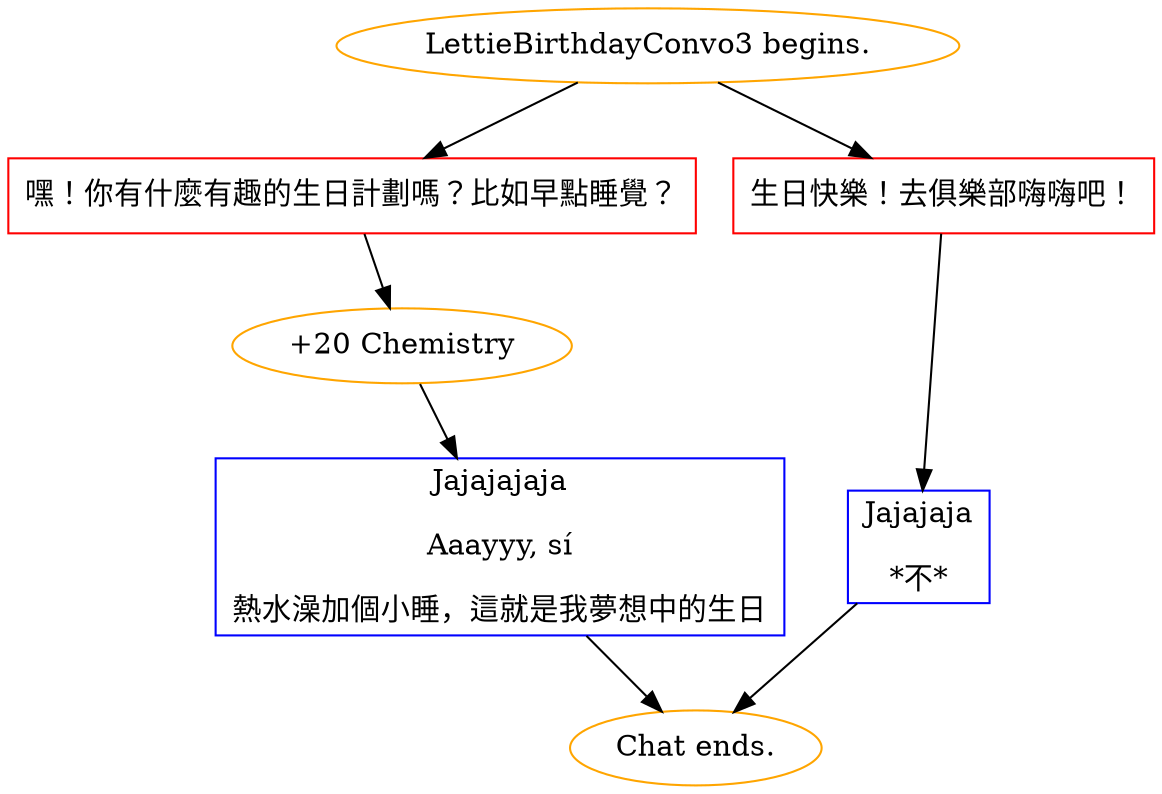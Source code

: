 digraph {
	"LettieBirthdayConvo3 begins." [color=orange];
		"LettieBirthdayConvo3 begins." -> j730566545;
		"LettieBirthdayConvo3 begins." -> j2970585038;
	j730566545 [label="嘿！你有什麼有趣的生日計劃嗎？比如早點睡覺？",shape=box,color=red];
		j730566545 -> j3933462248;
	j2970585038 [label="生日快樂！去俱樂部嗨嗨吧！",shape=box,color=red];
		j2970585038 -> j808134207;
	j3933462248 [label="+20 Chemistry",color=orange];
		j3933462248 -> j2811259033;
	j808134207 [label="Jajajaja
*不*",shape=box,color=blue];
		j808134207 -> "Chat ends.";
	j2811259033 [label="Jajajajaja
Aaayyy, sí
熱水澡加個小睡，這就是我夢想中的生日",shape=box,color=blue];
		j2811259033 -> "Chat ends.";
	"Chat ends." [color=orange];
}